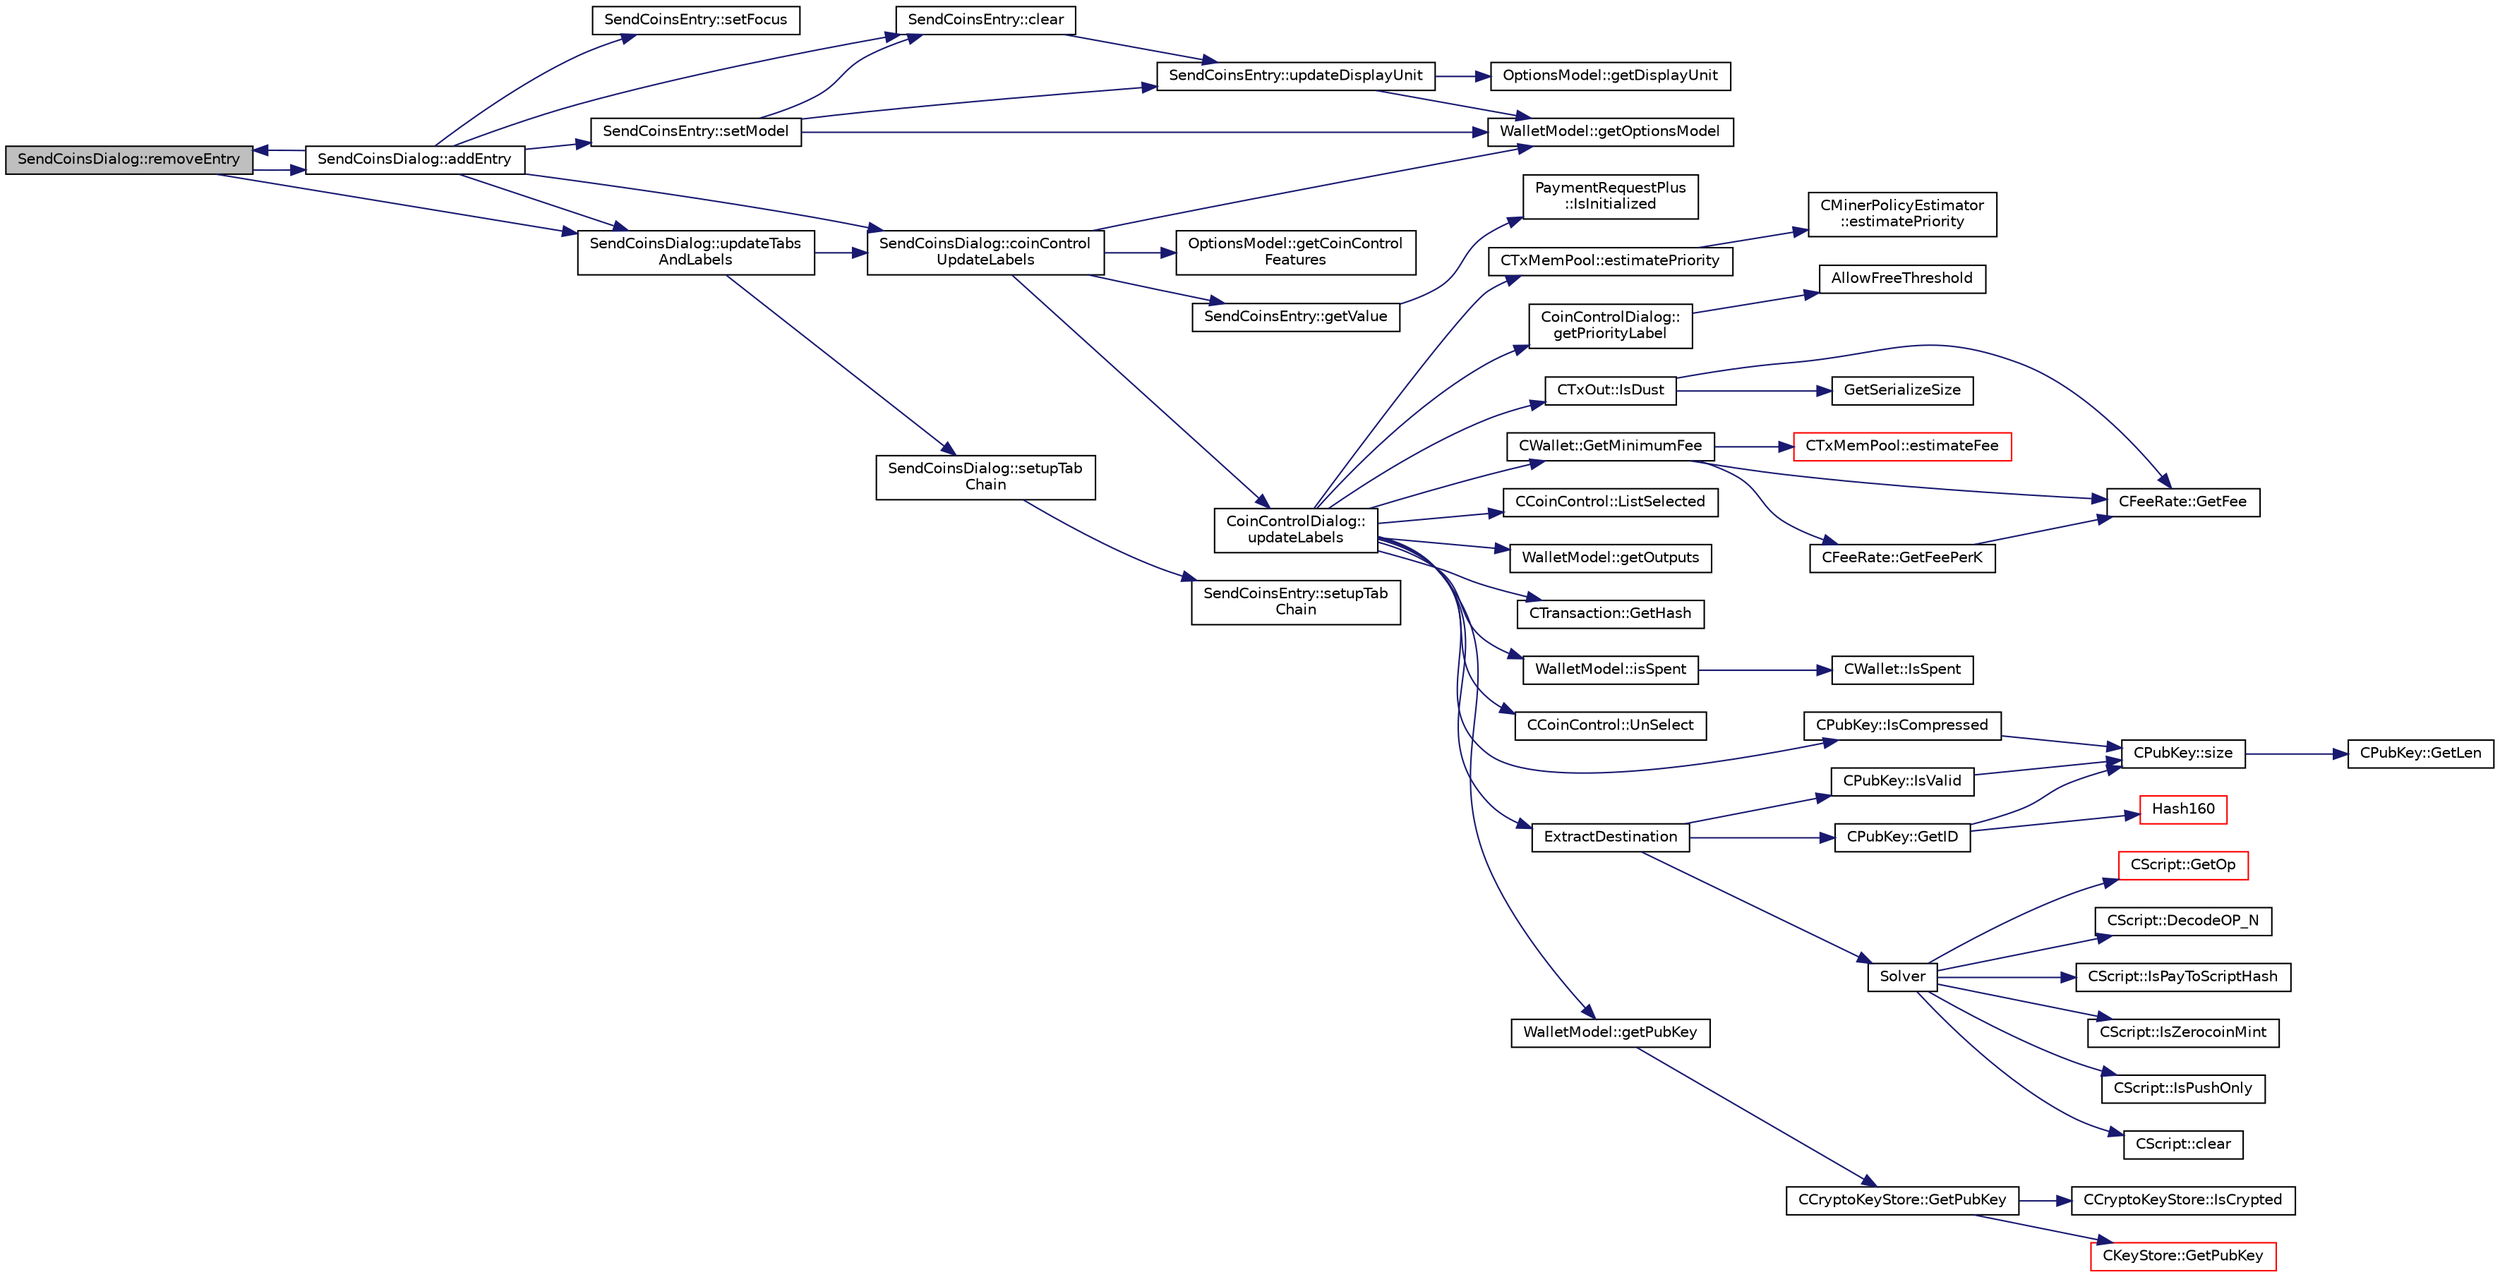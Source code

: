 digraph "SendCoinsDialog::removeEntry"
{
  edge [fontname="Helvetica",fontsize="10",labelfontname="Helvetica",labelfontsize="10"];
  node [fontname="Helvetica",fontsize="10",shape=record];
  rankdir="LR";
  Node1089 [label="SendCoinsDialog::removeEntry",height=0.2,width=0.4,color="black", fillcolor="grey75", style="filled", fontcolor="black"];
  Node1089 -> Node1090 [color="midnightblue",fontsize="10",style="solid",fontname="Helvetica"];
  Node1090 [label="SendCoinsDialog::addEntry",height=0.2,width=0.4,color="black", fillcolor="white", style="filled",URL="$class_send_coins_dialog.html#a3d680a76b967641115c6ff2fa83fb62a"];
  Node1090 -> Node1091 [color="midnightblue",fontsize="10",style="solid",fontname="Helvetica"];
  Node1091 [label="SendCoinsEntry::setModel",height=0.2,width=0.4,color="black", fillcolor="white", style="filled",URL="$class_send_coins_entry.html#a831f8f9a63acd77b7d66d5393e12310b"];
  Node1091 -> Node1092 [color="midnightblue",fontsize="10",style="solid",fontname="Helvetica"];
  Node1092 [label="WalletModel::getOptionsModel",height=0.2,width=0.4,color="black", fillcolor="white", style="filled",URL="$class_wallet_model.html#a96d53e56b3f8f07537ea2523f7a7d300"];
  Node1091 -> Node1093 [color="midnightblue",fontsize="10",style="solid",fontname="Helvetica"];
  Node1093 [label="SendCoinsEntry::updateDisplayUnit",height=0.2,width=0.4,color="black", fillcolor="white", style="filled",URL="$class_send_coins_entry.html#a6ff4bd5b370545bcfd6214e866ee33f3"];
  Node1093 -> Node1092 [color="midnightblue",fontsize="10",style="solid",fontname="Helvetica"];
  Node1093 -> Node1094 [color="midnightblue",fontsize="10",style="solid",fontname="Helvetica"];
  Node1094 [label="OptionsModel::getDisplayUnit",height=0.2,width=0.4,color="black", fillcolor="white", style="filled",URL="$class_options_model.html#a3b6e4d4ef42be3aaba315b8cd14f468e"];
  Node1091 -> Node1095 [color="midnightblue",fontsize="10",style="solid",fontname="Helvetica"];
  Node1095 [label="SendCoinsEntry::clear",height=0.2,width=0.4,color="black", fillcolor="white", style="filled",URL="$class_send_coins_entry.html#abff66fcd456c82144e7a2c410f5082ac"];
  Node1095 -> Node1093 [color="midnightblue",fontsize="10",style="solid",fontname="Helvetica"];
  Node1090 -> Node1089 [color="midnightblue",fontsize="10",style="solid",fontname="Helvetica"];
  Node1090 -> Node1096 [color="midnightblue",fontsize="10",style="solid",fontname="Helvetica"];
  Node1096 [label="SendCoinsDialog::coinControl\lUpdateLabels",height=0.2,width=0.4,color="black", fillcolor="white", style="filled",URL="$class_send_coins_dialog.html#ae4f429aabcaf309aa314b90049be2a74"];
  Node1096 -> Node1092 [color="midnightblue",fontsize="10",style="solid",fontname="Helvetica"];
  Node1096 -> Node1097 [color="midnightblue",fontsize="10",style="solid",fontname="Helvetica"];
  Node1097 [label="OptionsModel::getCoinControl\lFeatures",height=0.2,width=0.4,color="black", fillcolor="white", style="filled",URL="$class_options_model.html#ace6c871068f613aee277e37bfdc988c0"];
  Node1096 -> Node1098 [color="midnightblue",fontsize="10",style="solid",fontname="Helvetica"];
  Node1098 [label="SendCoinsEntry::getValue",height=0.2,width=0.4,color="black", fillcolor="white", style="filled",URL="$class_send_coins_entry.html#af36fb0ed9e2e07079c1a982b31e793c8"];
  Node1098 -> Node1099 [color="midnightblue",fontsize="10",style="solid",fontname="Helvetica"];
  Node1099 [label="PaymentRequestPlus\l::IsInitialized",height=0.2,width=0.4,color="black", fillcolor="white", style="filled",URL="$class_payment_request_plus.html#aa3d8c57af7c7bc4ffbc31da32e5a40a6"];
  Node1096 -> Node1100 [color="midnightblue",fontsize="10",style="solid",fontname="Helvetica"];
  Node1100 [label="CoinControlDialog::\lupdateLabels",height=0.2,width=0.4,color="black", fillcolor="white", style="filled",URL="$class_coin_control_dialog.html#a4fc60e89b097952ff22dc0f9c58c87d9"];
  Node1100 -> Node1101 [color="midnightblue",fontsize="10",style="solid",fontname="Helvetica"];
  Node1101 [label="CTxOut::IsDust",height=0.2,width=0.4,color="black", fillcolor="white", style="filled",URL="$class_c_tx_out.html#ad4440670c7b3a59b46fa44f2f032ded8"];
  Node1101 -> Node1102 [color="midnightblue",fontsize="10",style="solid",fontname="Helvetica"];
  Node1102 [label="GetSerializeSize",height=0.2,width=0.4,color="black", fillcolor="white", style="filled",URL="$serialize_8h.html#a48239e478ae730373d1984fe304ca025"];
  Node1101 -> Node1103 [color="midnightblue",fontsize="10",style="solid",fontname="Helvetica"];
  Node1103 [label="CFeeRate::GetFee",height=0.2,width=0.4,color="black", fillcolor="white", style="filled",URL="$class_c_fee_rate.html#a6a3aef64120ef51ac921318282404b0e"];
  Node1100 -> Node1104 [color="midnightblue",fontsize="10",style="solid",fontname="Helvetica"];
  Node1104 [label="CCoinControl::ListSelected",height=0.2,width=0.4,color="black", fillcolor="white", style="filled",URL="$class_c_coin_control.html#a176b3a32b5f623fe25b8e61ca561422e"];
  Node1100 -> Node1105 [color="midnightblue",fontsize="10",style="solid",fontname="Helvetica"];
  Node1105 [label="WalletModel::getOutputs",height=0.2,width=0.4,color="black", fillcolor="white", style="filled",URL="$class_wallet_model.html#a5237ea4d9724807a05e2944e5ce6f181"];
  Node1100 -> Node1106 [color="midnightblue",fontsize="10",style="solid",fontname="Helvetica"];
  Node1106 [label="CTransaction::GetHash",height=0.2,width=0.4,color="black", fillcolor="white", style="filled",URL="$class_c_transaction.html#a7efd1379de830341417c0bfa23a149aa"];
  Node1100 -> Node1107 [color="midnightblue",fontsize="10",style="solid",fontname="Helvetica"];
  Node1107 [label="WalletModel::isSpent",height=0.2,width=0.4,color="black", fillcolor="white", style="filled",URL="$class_wallet_model.html#acb24dd4388e6daef526667fb365a57b1"];
  Node1107 -> Node1108 [color="midnightblue",fontsize="10",style="solid",fontname="Helvetica"];
  Node1108 [label="CWallet::IsSpent",height=0.2,width=0.4,color="black", fillcolor="white", style="filled",URL="$group__map_wallet.html#ga6adcf1c224ed3c3fe4b0b19f6fca75d8",tooltip="Outpoint is spent if any non-conflicted transaction spends it: "];
  Node1100 -> Node1109 [color="midnightblue",fontsize="10",style="solid",fontname="Helvetica"];
  Node1109 [label="CCoinControl::UnSelect",height=0.2,width=0.4,color="black", fillcolor="white", style="filled",URL="$class_c_coin_control.html#a7f9b8135840df5907bc49a4c5cb19ba4"];
  Node1100 -> Node1110 [color="midnightblue",fontsize="10",style="solid",fontname="Helvetica"];
  Node1110 [label="ExtractDestination",height=0.2,width=0.4,color="black", fillcolor="white", style="filled",URL="$standard_8cpp.html#a951f7e601746ae076afdf3169ecca2fc"];
  Node1110 -> Node1111 [color="midnightblue",fontsize="10",style="solid",fontname="Helvetica"];
  Node1111 [label="Solver",height=0.2,width=0.4,color="black", fillcolor="white", style="filled",URL="$standard_8cpp.html#a6ee6be50bff44464e905680c6fcee6dc",tooltip="Return public keys or hashes from scriptPubKey, for &#39;standard&#39; transaction types. ..."];
  Node1111 -> Node1112 [color="midnightblue",fontsize="10",style="solid",fontname="Helvetica"];
  Node1112 [label="CScript::IsPayToScriptHash",height=0.2,width=0.4,color="black", fillcolor="white", style="filled",URL="$class_c_script.html#a0c3729c606d318923dc06f95d85a0971"];
  Node1111 -> Node1113 [color="midnightblue",fontsize="10",style="solid",fontname="Helvetica"];
  Node1113 [label="CScript::IsZerocoinMint",height=0.2,width=0.4,color="black", fillcolor="white", style="filled",URL="$class_c_script.html#aadeaf93bd9c00abc9e20d082051adac8"];
  Node1111 -> Node1114 [color="midnightblue",fontsize="10",style="solid",fontname="Helvetica"];
  Node1114 [label="CScript::IsPushOnly",height=0.2,width=0.4,color="black", fillcolor="white", style="filled",URL="$class_c_script.html#a090905f875fa5a40e616b319de8e973f",tooltip="Called by IsStandardTx and P2SH/BIP62 VerifyScript (which makes it consensus-critical). "];
  Node1111 -> Node1115 [color="midnightblue",fontsize="10",style="solid",fontname="Helvetica"];
  Node1115 [label="CScript::clear",height=0.2,width=0.4,color="black", fillcolor="white", style="filled",URL="$class_c_script.html#a7b2baf842621f07c4939408acf63377c"];
  Node1111 -> Node1116 [color="midnightblue",fontsize="10",style="solid",fontname="Helvetica"];
  Node1116 [label="CScript::GetOp",height=0.2,width=0.4,color="red", fillcolor="white", style="filled",URL="$class_c_script.html#a94635ed93d8d244ec3acfa83f9ecfe5f"];
  Node1111 -> Node1120 [color="midnightblue",fontsize="10",style="solid",fontname="Helvetica"];
  Node1120 [label="CScript::DecodeOP_N",height=0.2,width=0.4,color="black", fillcolor="white", style="filled",URL="$class_c_script.html#a7f975fca06b3e9a17da8ba23c7647e2e",tooltip="Encode/decode small integers: "];
  Node1110 -> Node1121 [color="midnightblue",fontsize="10",style="solid",fontname="Helvetica"];
  Node1121 [label="CPubKey::IsValid",height=0.2,width=0.4,color="black", fillcolor="white", style="filled",URL="$class_c_pub_key.html#a4fa94293cf8577fd039b9a133f6c7f30"];
  Node1121 -> Node1122 [color="midnightblue",fontsize="10",style="solid",fontname="Helvetica"];
  Node1122 [label="CPubKey::size",height=0.2,width=0.4,color="black", fillcolor="white", style="filled",URL="$class_c_pub_key.html#a6bb28fcf0a5f799c69f5b7269363b309",tooltip="Simple read-only vector-like interface to the pubkey data. "];
  Node1122 -> Node1123 [color="midnightblue",fontsize="10",style="solid",fontname="Helvetica"];
  Node1123 [label="CPubKey::GetLen",height=0.2,width=0.4,color="black", fillcolor="white", style="filled",URL="$class_c_pub_key.html#a7dc71b3f037c84268dc22de97d7b65fb",tooltip="Compute the length of a pubkey with a given first byte. "];
  Node1110 -> Node1124 [color="midnightblue",fontsize="10",style="solid",fontname="Helvetica"];
  Node1124 [label="CPubKey::GetID",height=0.2,width=0.4,color="black", fillcolor="white", style="filled",URL="$class_c_pub_key.html#a2675f7e6f72eff68e7a5227289feb021",tooltip="Get the KeyID of this public key (hash of its serialization) "];
  Node1124 -> Node1125 [color="midnightblue",fontsize="10",style="solid",fontname="Helvetica"];
  Node1125 [label="Hash160",height=0.2,width=0.4,color="red", fillcolor="white", style="filled",URL="$hash_8h.html#a4490f70ddae16e9e48460a0416a48a6b",tooltip="Compute the 160-bit hash an object. "];
  Node1124 -> Node1122 [color="midnightblue",fontsize="10",style="solid",fontname="Helvetica"];
  Node1100 -> Node1131 [color="midnightblue",fontsize="10",style="solid",fontname="Helvetica"];
  Node1131 [label="WalletModel::getPubKey",height=0.2,width=0.4,color="black", fillcolor="white", style="filled",URL="$class_wallet_model.html#abe0b4462654768f301d1f758f7907ca2"];
  Node1131 -> Node1132 [color="midnightblue",fontsize="10",style="solid",fontname="Helvetica"];
  Node1132 [label="CCryptoKeyStore::GetPubKey",height=0.2,width=0.4,color="black", fillcolor="white", style="filled",URL="$class_c_crypto_key_store.html#a20b474adfe6900bb36cd4fd6f9c31380"];
  Node1132 -> Node1133 [color="midnightblue",fontsize="10",style="solid",fontname="Helvetica"];
  Node1133 [label="CCryptoKeyStore::IsCrypted",height=0.2,width=0.4,color="black", fillcolor="white", style="filled",URL="$class_c_crypto_key_store.html#acc8fed44366c98fb481333ca6e867088"];
  Node1132 -> Node1134 [color="midnightblue",fontsize="10",style="solid",fontname="Helvetica"];
  Node1134 [label="CKeyStore::GetPubKey",height=0.2,width=0.4,color="red", fillcolor="white", style="filled",URL="$class_c_key_store.html#ab83687ea4c9df138b21f6ec3e9809f42"];
  Node1100 -> Node1140 [color="midnightblue",fontsize="10",style="solid",fontname="Helvetica"];
  Node1140 [label="CPubKey::IsCompressed",height=0.2,width=0.4,color="black", fillcolor="white", style="filled",URL="$class_c_pub_key.html#a25f8b70340ad20ddab0f80ec4cee9396",tooltip="Check whether this is a compressed public key. "];
  Node1140 -> Node1122 [color="midnightblue",fontsize="10",style="solid",fontname="Helvetica"];
  Node1100 -> Node1141 [color="midnightblue",fontsize="10",style="solid",fontname="Helvetica"];
  Node1141 [label="CTxMemPool::estimatePriority",height=0.2,width=0.4,color="black", fillcolor="white", style="filled",URL="$class_c_tx_mem_pool.html#a225378304025c093d2dc5fcb754ade3b",tooltip="Estimate priority needed to get into the next nBlocks. "];
  Node1141 -> Node1142 [color="midnightblue",fontsize="10",style="solid",fontname="Helvetica"];
  Node1142 [label="CMinerPolicyEstimator\l::estimatePriority",height=0.2,width=0.4,color="black", fillcolor="white", style="filled",URL="$class_c_miner_policy_estimator.html#ae9bb4813622680e6e3b48ea8c0ce41b6"];
  Node1100 -> Node1143 [color="midnightblue",fontsize="10",style="solid",fontname="Helvetica"];
  Node1143 [label="CoinControlDialog::\lgetPriorityLabel",height=0.2,width=0.4,color="black", fillcolor="white", style="filled",URL="$class_coin_control_dialog.html#a82c553c068d383edb52e2c239642d8e4"];
  Node1143 -> Node1144 [color="midnightblue",fontsize="10",style="solid",fontname="Helvetica"];
  Node1144 [label="AllowFreeThreshold",height=0.2,width=0.4,color="black", fillcolor="white", style="filled",URL="$txmempool_8h.html#a51bd4734f99121bdc24323fd5aebacc3"];
  Node1100 -> Node1145 [color="midnightblue",fontsize="10",style="solid",fontname="Helvetica"];
  Node1145 [label="CWallet::GetMinimumFee",height=0.2,width=0.4,color="black", fillcolor="white", style="filled",URL="$group___actions.html#ga64a76474added26d9fbf904b5dd978a8"];
  Node1145 -> Node1103 [color="midnightblue",fontsize="10",style="solid",fontname="Helvetica"];
  Node1145 -> Node1146 [color="midnightblue",fontsize="10",style="solid",fontname="Helvetica"];
  Node1146 [label="CFeeRate::GetFeePerK",height=0.2,width=0.4,color="black", fillcolor="white", style="filled",URL="$class_c_fee_rate.html#ac772be79983433d442d6b871d2fb6e11"];
  Node1146 -> Node1103 [color="midnightblue",fontsize="10",style="solid",fontname="Helvetica"];
  Node1145 -> Node1147 [color="midnightblue",fontsize="10",style="solid",fontname="Helvetica"];
  Node1147 [label="CTxMemPool::estimateFee",height=0.2,width=0.4,color="red", fillcolor="white", style="filled",URL="$class_c_tx_mem_pool.html#a32dd66c128330aed86865c8a61857c6c",tooltip="Estimate fee rate needed to get into the next nBlocks. "];
  Node1090 -> Node1149 [color="midnightblue",fontsize="10",style="solid",fontname="Helvetica"];
  Node1149 [label="SendCoinsDialog::updateTabs\lAndLabels",height=0.2,width=0.4,color="black", fillcolor="white", style="filled",URL="$class_send_coins_dialog.html#a3b834c739f7d02d8086a2bf58525c5f0"];
  Node1149 -> Node1150 [color="midnightblue",fontsize="10",style="solid",fontname="Helvetica"];
  Node1150 [label="SendCoinsDialog::setupTab\lChain",height=0.2,width=0.4,color="black", fillcolor="white", style="filled",URL="$class_send_coins_dialog.html#a689658987f2af0896f25bf37bb945d91",tooltip="Set up the tab chain manually, as Qt messes up the tab chain by default in some cases (issue https://..."];
  Node1150 -> Node1151 [color="midnightblue",fontsize="10",style="solid",fontname="Helvetica"];
  Node1151 [label="SendCoinsEntry::setupTab\lChain",height=0.2,width=0.4,color="black", fillcolor="white", style="filled",URL="$class_send_coins_entry.html#aa431a0bf53174b3a012fe224e472bc13",tooltip="Set up the tab chain manually, as Qt messes up the tab chain by default in some cases (issue https://..."];
  Node1149 -> Node1096 [color="midnightblue",fontsize="10",style="solid",fontname="Helvetica"];
  Node1090 -> Node1095 [color="midnightblue",fontsize="10",style="solid",fontname="Helvetica"];
  Node1090 -> Node1152 [color="midnightblue",fontsize="10",style="solid",fontname="Helvetica"];
  Node1152 [label="SendCoinsEntry::setFocus",height=0.2,width=0.4,color="black", fillcolor="white", style="filled",URL="$class_send_coins_entry.html#a0dcb8720f234165b37f8b45b035320cc"];
  Node1089 -> Node1149 [color="midnightblue",fontsize="10",style="solid",fontname="Helvetica"];
}

